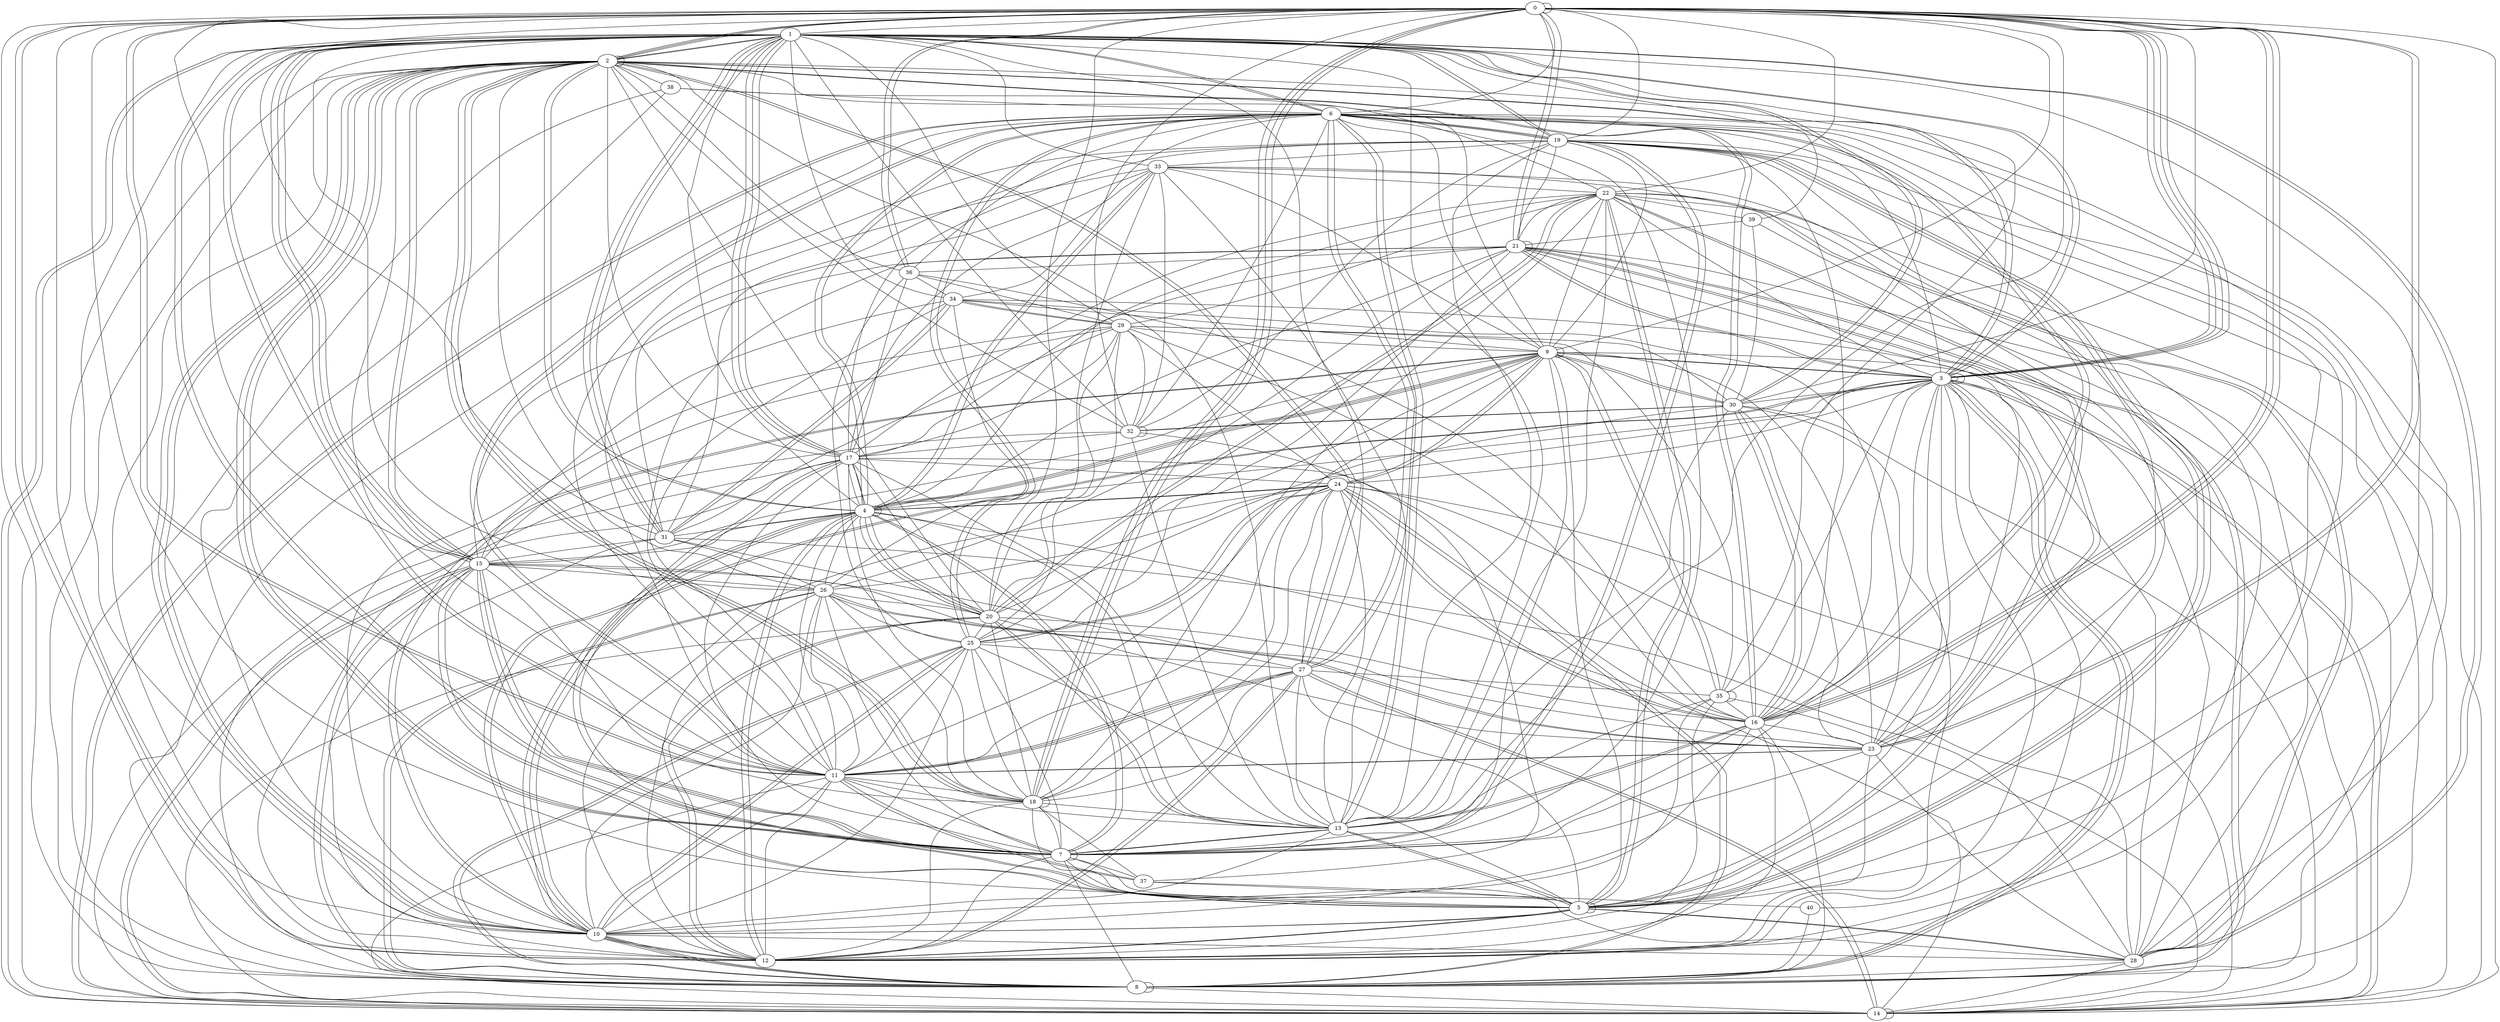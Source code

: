 graph G {
0;
1;
2;
3;
4;
5;
6;
7;
8;
9;
10;
11;
12;
13;
14;
15;
16;
17;
18;
19;
20;
21;
22;
23;
24;
25;
26;
27;
28;
29;
30;
31;
32;
33;
34;
35;
36;
37;
38;
39;
40;
14--35 ;
24--25 ;
2--38 ;
23--26 ;
12--30 ;
16--8 ;
28--22 ;
15--5 ;
7--18 ;
31--33 ;
13--6 ;
10--8 ;
32--2 ;
36--34 ;
2--28 ;
1--31 ;
0--0 ;
19--33 ;
7--17 ;
31--34 ;
1--26 ;
29--36 ;
7--8 ;
3--10 ;
25--27 ;
8--17 ;
0--20 ;
18--15 ;
15--20 ;
37--17 ;
30--1 ;
25--8 ;
14--17 ;
23--19 ;
12--0 ;
0--10 ;
17--4 ;
18--17 ;
22--23 ;
3--14 ;
13--22 ;
40--8 ;
5--28 ;
5--10 ;
2--10 ;
14--6 ;
4--20 ;
14--3 ;
16--30 ;
28--34 ;
28--5 ;
2--14 ;
10--4 ;
31--15 ;
4--9 ;
11--25 ;
24--9 ;
13--32 ;
1--2 ;
36--6 ;
12--23 ;
4--24 ;
4--2 ;
13--17 ;
6--3 ;
14--15 ;
28--21 ;
9--4 ;
13--20 ;
19--7 ;
13--33 ;
37--40 ;
12--11 ;
30--1 ;
15--7 ;
29--16 ;
21--11 ;
0--16 ;
26--34 ;
34--15 ;
15--4 ;
19--13 ;
19--31 ;
6--16 ;
1--3 ;
21--5 ;
11--33 ;
16--12 ;
22--20 ;
33--4 ;
15--29 ;
0--6 ;
12--31 ;
25--21 ;
1--35 ;
24--11 ;
10--12 ;
2--17 ;
27--11 ;
12--27 ;
5--18 ;
2--11 ;
11--27 ;
4--7 ;
26--20 ;
35--16 ;
24--18 ;
21--19 ;
11--30 ;
32--0 ;
11--23 ;
16--20 ;
22--0 ;
11--34 ;
13--30 ;
13--0 ;
25--26 ;
4--4 ;
10--28 ;
20--14 ;
6--4 ;
1--19 ;
7--13 ;
1--15 ;
15--7 ;
21--26 ;
4--17 ;
30--9 ;
6--19 ;
28--7 ;
17--36 ;
16--2 ;
8--25 ;
11--10 ;
1--14 ;
19--6 ;
2--27 ;
27--35 ;
25--6 ;
16--32 ;
28--24 ;
10--25 ;
9--4 ;
6--1 ;
4--20 ;
5--19 ;
16--7 ;
28--6 ;
6--11 ;
5--12 ;
10--13 ;
16--23 ;
12--6 ;
15--5 ;
14--27 ;
18--18 ;
23--9 ;
25--9 ;
12--33 ;
9--9 ;
26--24 ;
29--9 ;
6--16 ;
5--27 ;
0--36 ;
17--1 ;
10--3 ;
29--24 ;
5--33 ;
36--2 ;
5--12 ;
3--21 ;
0--31 ;
27--14 ;
25--24 ;
17--20 ;
0--3 ;
18--13 ;
3--3 ;
13--27 ;
11--1 ;
8--26 ;
28--3 ;
0--12 ;
34--6 ;
6--7 ;
24--27 ;
1--31 ;
5--22 ;
6--11 ;
36--0 ;
17--5 ;
21--22 ;
22--4 ;
2--8 ;
18--22 ;
32--6 ;
1--17 ;
5--5 ;
14--4 ;
24--16 ;
38--8 ;
10--1 ;
1--39 ;
22--5 ;
21--0 ;
7--19 ;
35--29 ;
8--21 ;
1--3 ;
4--20 ;
37--18 ;
2--10 ;
9--35 ;
38--10 ;
9--3 ;
29--17 ;
32--30 ;
0--3 ;
15--14 ;
16--10 ;
21--8 ;
7--2 ;
2--20 ;
7--9 ;
6--4 ;
8--0 ;
34--29 ;
15--8 ;
2--12 ;
0--16 ;
4--1 ;
23--26 ;
3--8 ;
20--3 ;
4--33 ;
31--29 ;
6--9 ;
26--4 ;
13--24 ;
7--23 ;
21--15 ;
12--27 ;
4--13 ;
25--29 ;
25--10 ;
10--29 ;
1--28 ;
10--9 ;
10--8 ;
32--29 ;
11--23 ;
30--29 ;
0--18 ;
1--7 ;
35--9 ;
0--2 ;
11--14 ;
17--4 ;
3--3 ;
5--13 ;
8--24 ;
9--33 ;
32--19 ;
21--4 ;
23--11 ;
15--0 ;
7--37 ;
8--26 ;
38--6 ;
23--30 ;
18--0 ;
9--10 ;
30--32 ;
19--17 ;
16--24 ;
0--23 ;
15--9 ;
0--5 ;
10--35 ;
16--13 ;
21--21 ;
1--5 ;
3--30 ;
6--1 ;
11--27 ;
1--15 ;
37--11 ;
13--35 ;
16--2 ;
31--34 ;
33--22 ;
27--6 ;
1--7 ;
1--14 ;
35--12 ;
11--18 ;
3--2 ;
12--7 ;
35--3 ;
25--10 ;
2--7 ;
25--7 ;
1--29 ;
0--11 ;
30--9 ;
32--33 ;
27--1 ;
2--3 ;
2--27 ;
25--18 ;
7--5 ;
39--21 ;
24--12 ;
10--4 ;
15--8 ;
0--9 ;
22--39 ;
13--6 ;
19--6 ;
5--17 ;
9--22 ;
3--24 ;
32--32 ;
3--0 ;
33--20 ;
37--11 ;
17--33 ;
7--7 ;
16--0 ;
9--19 ;
25--6 ;
22--20 ;
3--21 ;
6--5 ;
20--13 ;
3--4 ;
30--39 ;
1--31 ;
15--26 ;
2--15 ;
26--10 ;
0--23 ;
2--9 ;
8--39 ;
18--2 ;
14--14 ;
10--2 ;
26--18 ;
3--7 ;
30--14 ;
18--9 ;
3--5 ;
20--25 ;
0--2 ;
0--21 ;
3--22 ;
14--24 ;
12--4 ;
13--16 ;
3--9 ;
31--27 ;
14--6 ;
8--10 ;
40--3 ;
24--4 ;
0--30 ;
11--7 ;
16--3 ;
13--2 ;
27--6 ;
12--20 ;
19--11 ;
5--21 ;
26--7 ;
18--27 ;
24--8 ;
20--12 ;
0--3 ;
1--34 ;
8--8 ;
17--24 ;
22--14 ;
1--28 ;
3--8 ;
5--25 ;
22--29 ;
37--5 ;
9--5 ;
17--21 ;
1--13 ;
19--5 ;
2--26 ;
2--4 ;
0--11 ;
12--18 ;
32--17 ;
4--31 ;
23--20 ;
5--19 ;
15--2 ;
38--22 ;
16--30 ;
9--34 ;
13--7 ;
2--18 ;
11--13 ;
1--32 ;
1--11 ;
2--0 ;
1--15 ;
5--10 ;
14--0 ;
20--18 ;
5--13 ;
19--8 ;
29--20 ;
2--2 ;
24--9 ;
21--36 ;
19--14 ;
3--8 ;
12--32 ;
8--14 ;
4--7 ;
10--12 ;
35--35 ;
0--18 ;
12--3 ;
34--29 ;
7--2 ;
23--3 ;
22--17 ;
19--1 ;
22--23 ;
0--1 ;
23--21 ;
33--1 ;
18--2 ;
4--10 ;
25--36 ;
28--23 ;
16--36 ;
15--7 ;
14--28 ;
28--8 ;
4--12 ;
1--2 ;
16--19 ;
28--31 ;
34--23 ;
8--6 ;
19--0 ;
11--26 ;
23--15 ;
26--31 ;
17--1 ;
28--22 ;
11--4 ;
26--12 ;
14--9 ;
}
